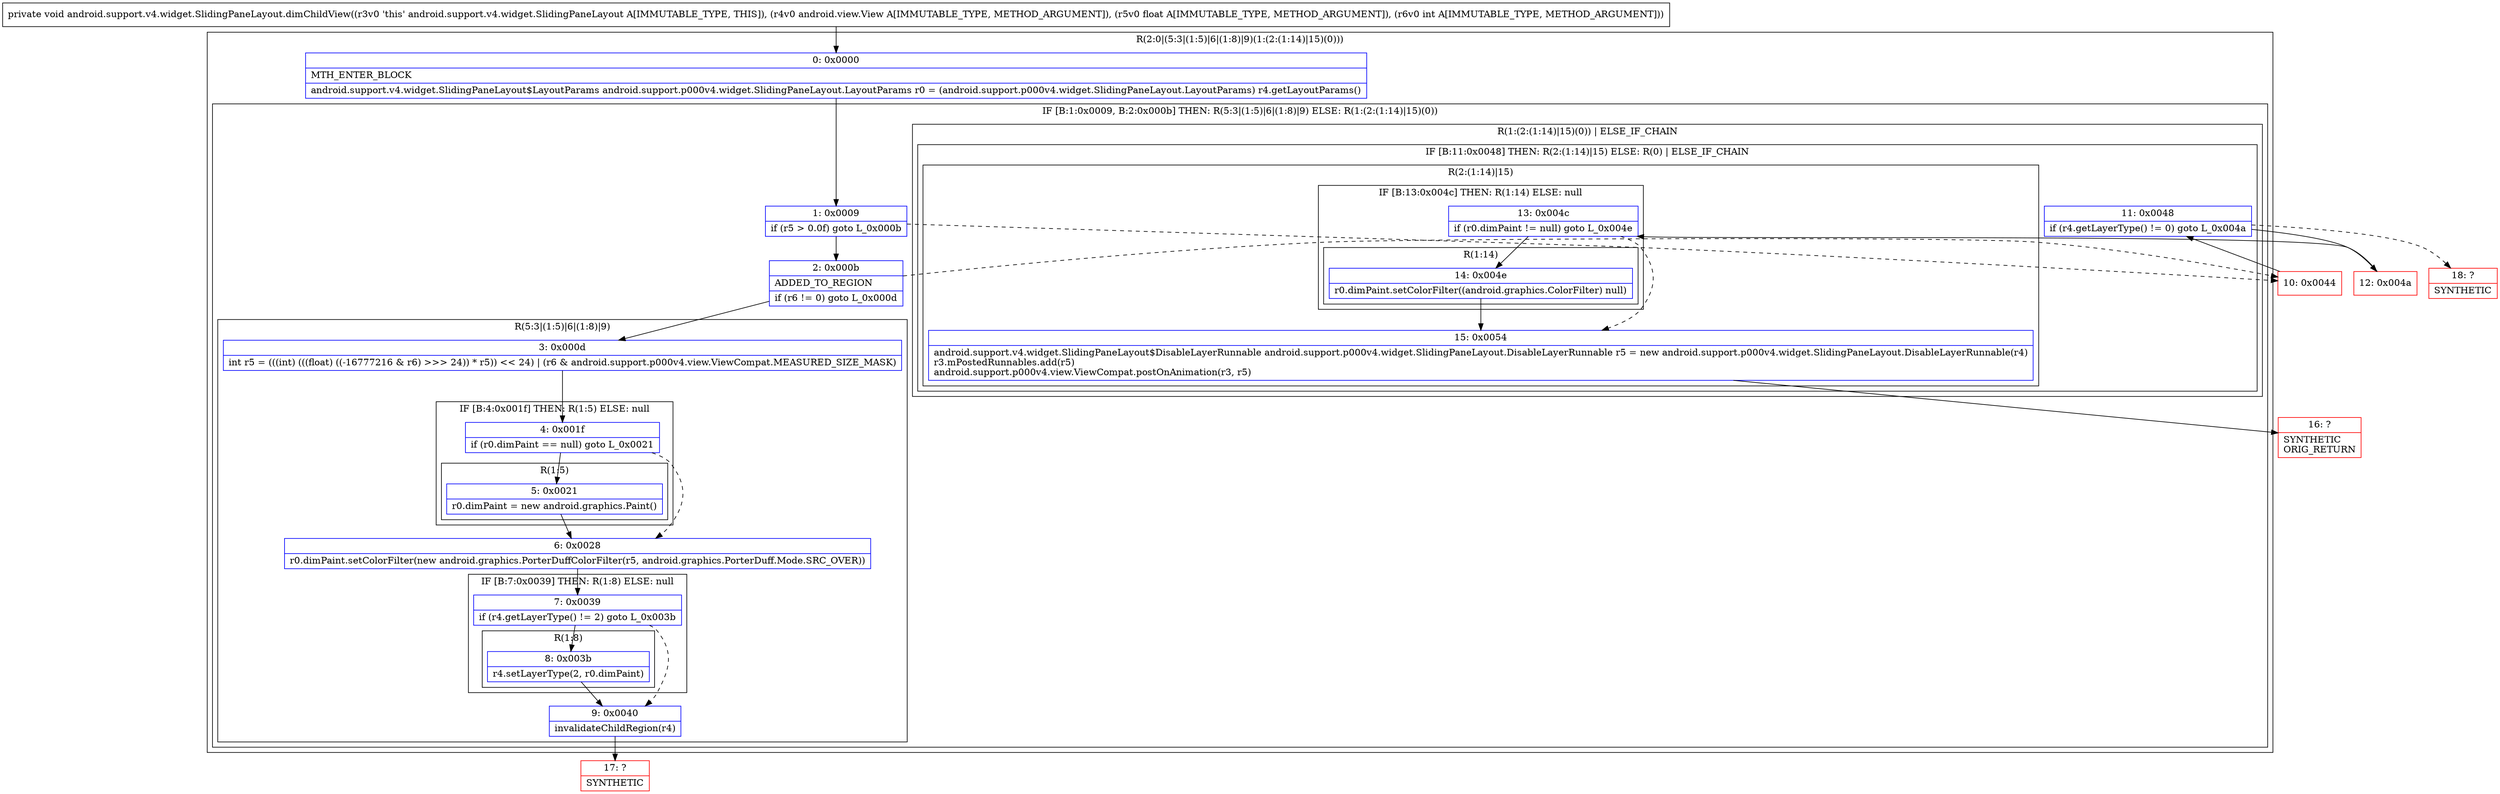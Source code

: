 digraph "CFG forandroid.support.v4.widget.SlidingPaneLayout.dimChildView(Landroid\/view\/View;FI)V" {
subgraph cluster_Region_371482243 {
label = "R(2:0|(5:3|(1:5)|6|(1:8)|9)(1:(2:(1:14)|15)(0)))";
node [shape=record,color=blue];
Node_0 [shape=record,label="{0\:\ 0x0000|MTH_ENTER_BLOCK\l|android.support.v4.widget.SlidingPaneLayout$LayoutParams android.support.p000v4.widget.SlidingPaneLayout.LayoutParams r0 = (android.support.p000v4.widget.SlidingPaneLayout.LayoutParams) r4.getLayoutParams()\l}"];
subgraph cluster_IfRegion_166337278 {
label = "IF [B:1:0x0009, B:2:0x000b] THEN: R(5:3|(1:5)|6|(1:8)|9) ELSE: R(1:(2:(1:14)|15)(0))";
node [shape=record,color=blue];
Node_1 [shape=record,label="{1\:\ 0x0009|if (r5 \> 0.0f) goto L_0x000b\l}"];
Node_2 [shape=record,label="{2\:\ 0x000b|ADDED_TO_REGION\l|if (r6 != 0) goto L_0x000d\l}"];
subgraph cluster_Region_957737421 {
label = "R(5:3|(1:5)|6|(1:8)|9)";
node [shape=record,color=blue];
Node_3 [shape=record,label="{3\:\ 0x000d|int r5 = (((int) (((float) ((\-16777216 & r6) \>\>\> 24)) * r5)) \<\< 24) \| (r6 & android.support.p000v4.view.ViewCompat.MEASURED_SIZE_MASK)\l}"];
subgraph cluster_IfRegion_1476861779 {
label = "IF [B:4:0x001f] THEN: R(1:5) ELSE: null";
node [shape=record,color=blue];
Node_4 [shape=record,label="{4\:\ 0x001f|if (r0.dimPaint == null) goto L_0x0021\l}"];
subgraph cluster_Region_1727233930 {
label = "R(1:5)";
node [shape=record,color=blue];
Node_5 [shape=record,label="{5\:\ 0x0021|r0.dimPaint = new android.graphics.Paint()\l}"];
}
}
Node_6 [shape=record,label="{6\:\ 0x0028|r0.dimPaint.setColorFilter(new android.graphics.PorterDuffColorFilter(r5, android.graphics.PorterDuff.Mode.SRC_OVER))\l}"];
subgraph cluster_IfRegion_1805065838 {
label = "IF [B:7:0x0039] THEN: R(1:8) ELSE: null";
node [shape=record,color=blue];
Node_7 [shape=record,label="{7\:\ 0x0039|if (r4.getLayerType() != 2) goto L_0x003b\l}"];
subgraph cluster_Region_233924650 {
label = "R(1:8)";
node [shape=record,color=blue];
Node_8 [shape=record,label="{8\:\ 0x003b|r4.setLayerType(2, r0.dimPaint)\l}"];
}
}
Node_9 [shape=record,label="{9\:\ 0x0040|invalidateChildRegion(r4)\l}"];
}
subgraph cluster_Region_630267516 {
label = "R(1:(2:(1:14)|15)(0)) | ELSE_IF_CHAIN\l";
node [shape=record,color=blue];
subgraph cluster_IfRegion_173898557 {
label = "IF [B:11:0x0048] THEN: R(2:(1:14)|15) ELSE: R(0) | ELSE_IF_CHAIN\l";
node [shape=record,color=blue];
Node_11 [shape=record,label="{11\:\ 0x0048|if (r4.getLayerType() != 0) goto L_0x004a\l}"];
subgraph cluster_Region_106161687 {
label = "R(2:(1:14)|15)";
node [shape=record,color=blue];
subgraph cluster_IfRegion_1844183872 {
label = "IF [B:13:0x004c] THEN: R(1:14) ELSE: null";
node [shape=record,color=blue];
Node_13 [shape=record,label="{13\:\ 0x004c|if (r0.dimPaint != null) goto L_0x004e\l}"];
subgraph cluster_Region_270413400 {
label = "R(1:14)";
node [shape=record,color=blue];
Node_14 [shape=record,label="{14\:\ 0x004e|r0.dimPaint.setColorFilter((android.graphics.ColorFilter) null)\l}"];
}
}
Node_15 [shape=record,label="{15\:\ 0x0054|android.support.v4.widget.SlidingPaneLayout$DisableLayerRunnable android.support.p000v4.widget.SlidingPaneLayout.DisableLayerRunnable r5 = new android.support.p000v4.widget.SlidingPaneLayout.DisableLayerRunnable(r4)\lr3.mPostedRunnables.add(r5)\landroid.support.p000v4.view.ViewCompat.postOnAnimation(r3, r5)\l}"];
}
subgraph cluster_Region_1396292962 {
label = "R(0)";
node [shape=record,color=blue];
}
}
}
}
}
Node_10 [shape=record,color=red,label="{10\:\ 0x0044}"];
Node_12 [shape=record,color=red,label="{12\:\ 0x004a}"];
Node_16 [shape=record,color=red,label="{16\:\ ?|SYNTHETIC\lORIG_RETURN\l}"];
Node_17 [shape=record,color=red,label="{17\:\ ?|SYNTHETIC\l}"];
Node_18 [shape=record,color=red,label="{18\:\ ?|SYNTHETIC\l}"];
MethodNode[shape=record,label="{private void android.support.v4.widget.SlidingPaneLayout.dimChildView((r3v0 'this' android.support.v4.widget.SlidingPaneLayout A[IMMUTABLE_TYPE, THIS]), (r4v0 android.view.View A[IMMUTABLE_TYPE, METHOD_ARGUMENT]), (r5v0 float A[IMMUTABLE_TYPE, METHOD_ARGUMENT]), (r6v0 int A[IMMUTABLE_TYPE, METHOD_ARGUMENT])) }"];
MethodNode -> Node_0;
Node_0 -> Node_1;
Node_1 -> Node_2;
Node_1 -> Node_10[style=dashed];
Node_2 -> Node_3;
Node_2 -> Node_10[style=dashed];
Node_3 -> Node_4;
Node_4 -> Node_5;
Node_4 -> Node_6[style=dashed];
Node_5 -> Node_6;
Node_6 -> Node_7;
Node_7 -> Node_8;
Node_7 -> Node_9[style=dashed];
Node_8 -> Node_9;
Node_9 -> Node_17;
Node_11 -> Node_12;
Node_11 -> Node_18[style=dashed];
Node_13 -> Node_14;
Node_13 -> Node_15[style=dashed];
Node_14 -> Node_15;
Node_15 -> Node_16;
Node_10 -> Node_11;
Node_12 -> Node_13;
}

